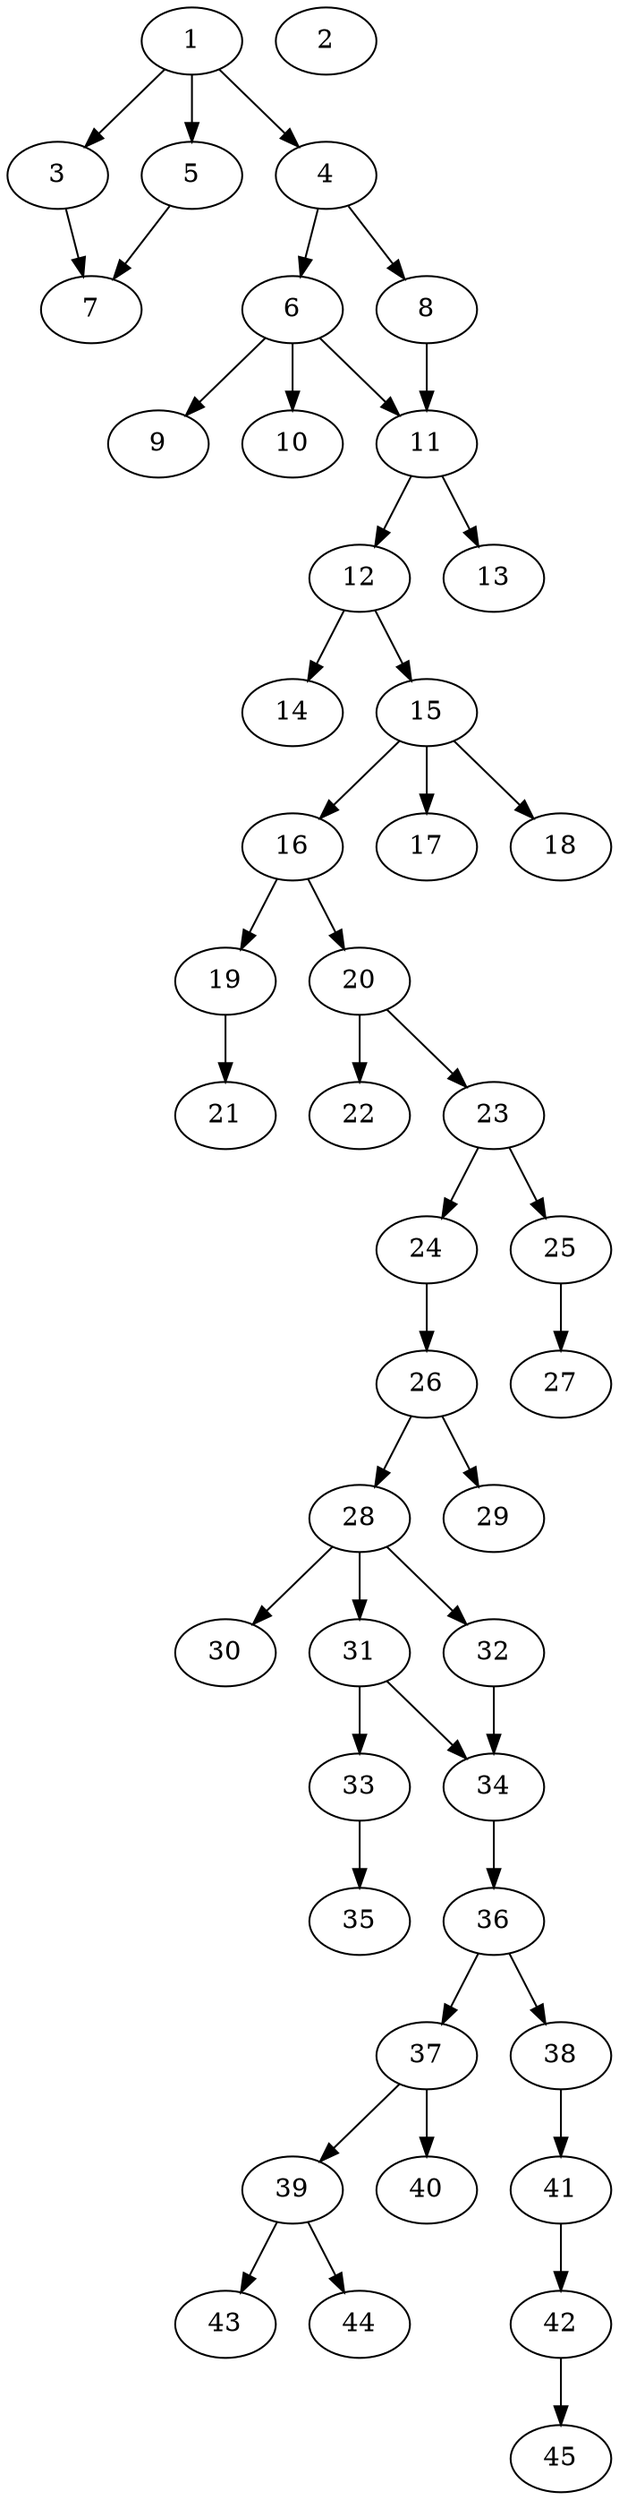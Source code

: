 // DAG automatically generated by daggen at Thu Oct  3 14:07:25 2019
// ./daggen --dot -n 45 --ccr 0.4 --fat 0.3 --regular 0.7 --density 0.5 --mindata 5242880 --maxdata 52428800 
digraph G {
  1 [size="37468160", alpha="0.03", expect_size="14987264"] 
  1 -> 3 [size ="14987264"]
  1 -> 4 [size ="14987264"]
  1 -> 5 [size ="14987264"]
  2 [size="47311360", alpha="0.09", expect_size="18924544"] 
  3 [size="26275840", alpha="0.04", expect_size="10510336"] 
  3 -> 7 [size ="10510336"]
  4 [size="23083520", alpha="0.16", expect_size="9233408"] 
  4 -> 6 [size ="9233408"]
  4 -> 8 [size ="9233408"]
  5 [size="64499200", alpha="0.12", expect_size="25799680"] 
  5 -> 7 [size ="25799680"]
  6 [size="40913920", alpha="0.17", expect_size="16365568"] 
  6 -> 9 [size ="16365568"]
  6 -> 10 [size ="16365568"]
  6 -> 11 [size ="16365568"]
  7 [size="113704960", alpha="0.09", expect_size="45481984"] 
  8 [size="45777920", alpha="0.15", expect_size="18311168"] 
  8 -> 11 [size ="18311168"]
  9 [size="38016000", alpha="0.19", expect_size="15206400"] 
  10 [size="75335680", alpha="0.14", expect_size="30134272"] 
  11 [size="85621760", alpha="0.02", expect_size="34248704"] 
  11 -> 12 [size ="34248704"]
  11 -> 13 [size ="34248704"]
  12 [size="102233600", alpha="0.15", expect_size="40893440"] 
  12 -> 14 [size ="40893440"]
  12 -> 15 [size ="40893440"]
  13 [size="36229120", alpha="0.07", expect_size="14491648"] 
  14 [size="61836800", alpha="0.07", expect_size="24734720"] 
  15 [size="39249920", alpha="0.19", expect_size="15699968"] 
  15 -> 16 [size ="15699968"]
  15 -> 17 [size ="15699968"]
  15 -> 18 [size ="15699968"]
  16 [size="112186880", alpha="0.11", expect_size="44874752"] 
  16 -> 19 [size ="44874752"]
  16 -> 20 [size ="44874752"]
  17 [size="95091200", alpha="0.04", expect_size="38036480"] 
  18 [size="31488000", alpha="0.19", expect_size="12595200"] 
  19 [size="118144000", alpha="0.03", expect_size="47257600"] 
  19 -> 21 [size ="47257600"]
  20 [size="109788160", alpha="0.05", expect_size="43915264"] 
  20 -> 22 [size ="43915264"]
  20 -> 23 [size ="43915264"]
  21 [size="75822080", alpha="0.10", expect_size="30328832"] 
  22 [size="87936000", alpha="0.02", expect_size="35174400"] 
  23 [size="60922880", alpha="0.16", expect_size="24369152"] 
  23 -> 24 [size ="24369152"]
  23 -> 25 [size ="24369152"]
  24 [size="102888960", alpha="0.11", expect_size="41155584"] 
  24 -> 26 [size ="41155584"]
  25 [size="28244480", alpha="0.15", expect_size="11297792"] 
  25 -> 27 [size ="11297792"]
  26 [size="24148480", alpha="0.04", expect_size="9659392"] 
  26 -> 28 [size ="9659392"]
  26 -> 29 [size ="9659392"]
  27 [size="91320320", alpha="0.10", expect_size="36528128"] 
  28 [size="114485760", alpha="0.01", expect_size="45794304"] 
  28 -> 30 [size ="45794304"]
  28 -> 31 [size ="45794304"]
  28 -> 32 [size ="45794304"]
  29 [size="106214400", alpha="0.17", expect_size="42485760"] 
  30 [size="123397120", alpha="0.03", expect_size="49358848"] 
  31 [size="32053760", alpha="0.02", expect_size="12821504"] 
  31 -> 33 [size ="12821504"]
  31 -> 34 [size ="12821504"]
  32 [size="92480000", alpha="0.16", expect_size="36992000"] 
  32 -> 34 [size ="36992000"]
  33 [size="102947840", alpha="0.13", expect_size="41179136"] 
  33 -> 35 [size ="41179136"]
  34 [size="76631040", alpha="0.19", expect_size="30652416"] 
  34 -> 36 [size ="30652416"]
  35 [size="23500800", alpha="0.09", expect_size="9400320"] 
  36 [size="112921600", alpha="0.16", expect_size="45168640"] 
  36 -> 37 [size ="45168640"]
  36 -> 38 [size ="45168640"]
  37 [size="18803200", alpha="0.17", expect_size="7521280"] 
  37 -> 39 [size ="7521280"]
  37 -> 40 [size ="7521280"]
  38 [size="77675520", alpha="0.01", expect_size="31070208"] 
  38 -> 41 [size ="31070208"]
  39 [size="86279680", alpha="0.03", expect_size="34511872"] 
  39 -> 43 [size ="34511872"]
  39 -> 44 [size ="34511872"]
  40 [size="69527040", alpha="0.02", expect_size="27810816"] 
  41 [size="89646080", alpha="0.11", expect_size="35858432"] 
  41 -> 42 [size ="35858432"]
  42 [size="101189120", alpha="0.12", expect_size="40475648"] 
  42 -> 45 [size ="40475648"]
  43 [size="75317760", alpha="0.02", expect_size="30127104"] 
  44 [size="35159040", alpha="0.07", expect_size="14063616"] 
  45 [size="29437440", alpha="0.14", expect_size="11774976"] 
}
